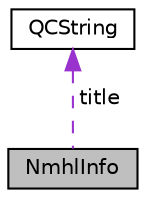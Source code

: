 digraph "NmhlInfo"
{
 // INTERACTIVE_SVG=YES
 // LATEX_PDF_SIZE
  edge [fontname="Helvetica",fontsize="10",labelfontname="Helvetica",labelfontsize="10"];
  node [fontname="Helvetica",fontsize="10",shape=record];
  Node1 [label="NmhlInfo",height=0.2,width=0.4,color="black", fillcolor="grey75", style="filled", fontcolor="black",tooltip="Helper class representing a namespace member in the navigation menu."];
  Node2 -> Node1 [dir="back",color="darkorchid3",fontsize="10",style="dashed",label=" title" ,fontname="Helvetica"];
  Node2 [label="QCString",height=0.2,width=0.4,color="black", fillcolor="white", style="filled",URL="$d9/d45/class_q_c_string.html",tooltip="This is an alternative implementation of QCString."];
}
